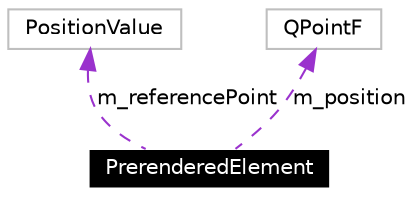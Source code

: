 digraph G
{
  edge [fontname="Helvetica",fontsize=10,labelfontname="Helvetica",labelfontsize=10];
  node [fontname="Helvetica",fontsize=10,shape=record];
  Node12 [label="PrerenderedElement",height=0.2,width=0.4,color="white", fillcolor="black", style="filled" fontcolor="white"];
  Node13 -> Node12 [dir=back,color="darkorchid3",fontsize=10,style="dashed",label="m_referencePoint",fontname="Helvetica"];
  Node13 [label="PositionValue",height=0.2,width=0.4,color="grey75"];
  Node14 -> Node12 [dir=back,color="darkorchid3",fontsize=10,style="dashed",label="m_position",fontname="Helvetica"];
  Node14 [label="QPointF",height=0.2,width=0.4,color="grey75"];
}
